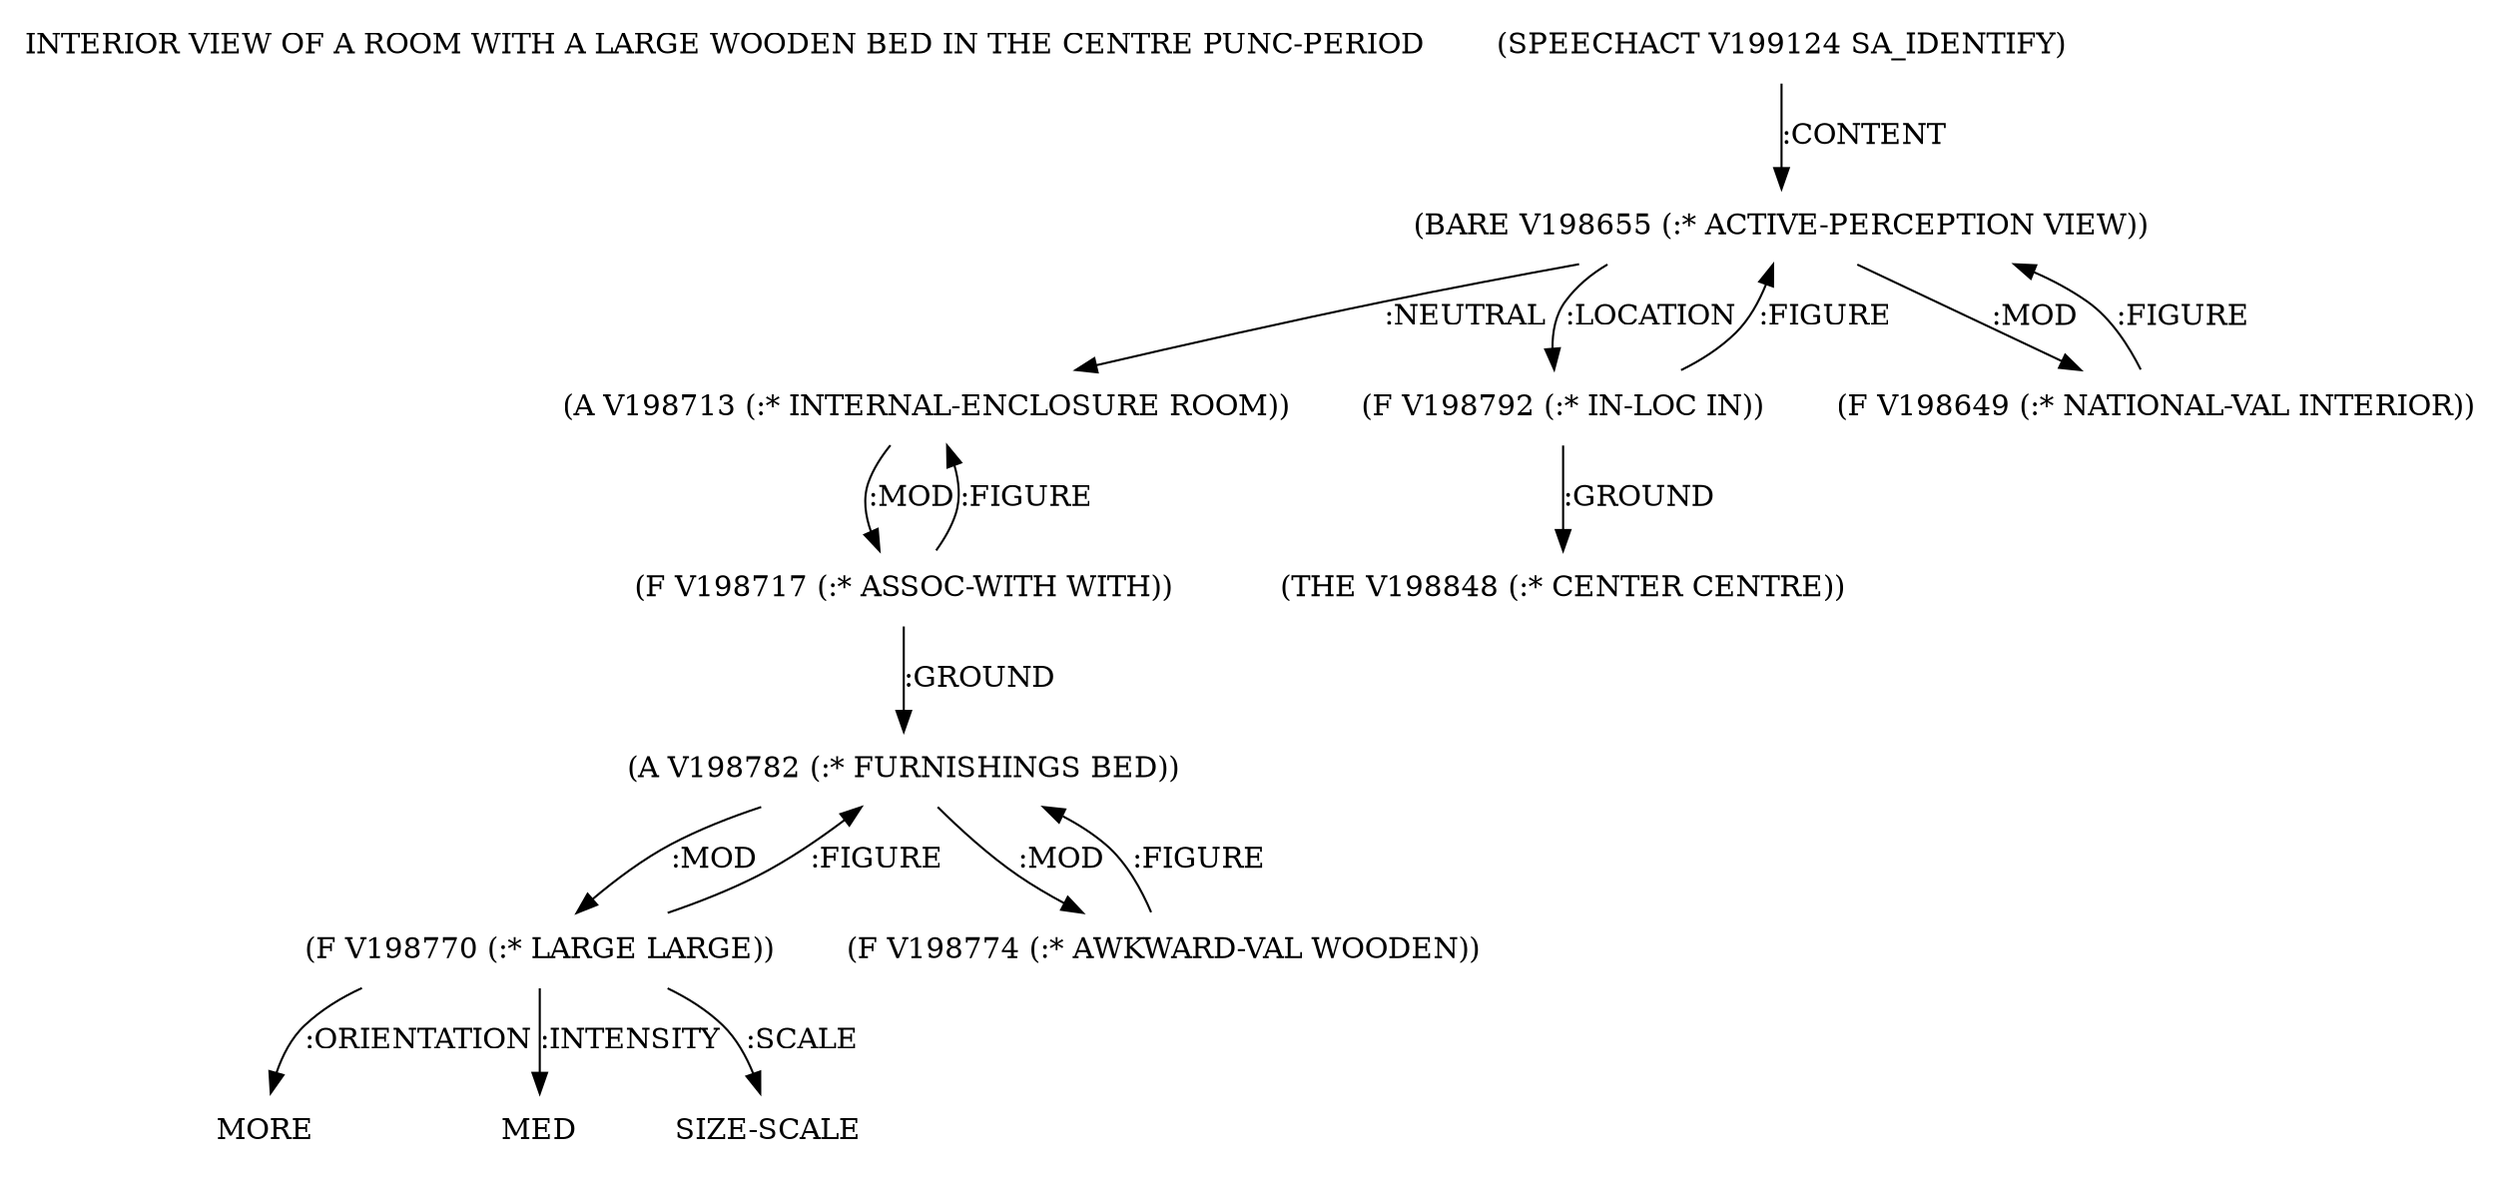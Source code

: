 digraph Terms {
  node [shape=none]
  "INTERIOR VIEW OF A ROOM WITH A LARGE WOODEN BED IN THE CENTRE PUNC-PERIOD"
  "V199124" [label="(SPEECHACT V199124 SA_IDENTIFY)"]
  "V199124" -> "V198655" [label=":CONTENT"]
  "V198655" [label="(BARE V198655 (:* ACTIVE-PERCEPTION VIEW))"]
  "V198655" -> "V198713" [label=":NEUTRAL"]
  "V198655" -> "V198792" [label=":LOCATION"]
  "V198655" -> "V198649" [label=":MOD"]
  "V198649" [label="(F V198649 (:* NATIONAL-VAL INTERIOR))"]
  "V198649" -> "V198655" [label=":FIGURE"]
  "V198713" [label="(A V198713 (:* INTERNAL-ENCLOSURE ROOM))"]
  "V198713" -> "V198717" [label=":MOD"]
  "V198717" [label="(F V198717 (:* ASSOC-WITH WITH))"]
  "V198717" -> "V198782" [label=":GROUND"]
  "V198717" -> "V198713" [label=":FIGURE"]
  "V198782" [label="(A V198782 (:* FURNISHINGS BED))"]
  "V198782" -> "V198770" [label=":MOD"]
  "V198782" -> "V198774" [label=":MOD"]
  "V198770" [label="(F V198770 (:* LARGE LARGE))"]
  "V198770" -> "NT199490" [label=":ORIENTATION"]
  "NT199490" [label="MORE"]
  "V198770" -> "NT199491" [label=":INTENSITY"]
  "NT199491" [label="MED"]
  "V198770" -> "V198782" [label=":FIGURE"]
  "V198770" -> "NT199492" [label=":SCALE"]
  "NT199492" [label="SIZE-SCALE"]
  "V198774" [label="(F V198774 (:* AWKWARD-VAL WOODEN))"]
  "V198774" -> "V198782" [label=":FIGURE"]
  "V198792" [label="(F V198792 (:* IN-LOC IN))"]
  "V198792" -> "V198848" [label=":GROUND"]
  "V198792" -> "V198655" [label=":FIGURE"]
  "V198848" [label="(THE V198848 (:* CENTER CENTRE))"]
}
